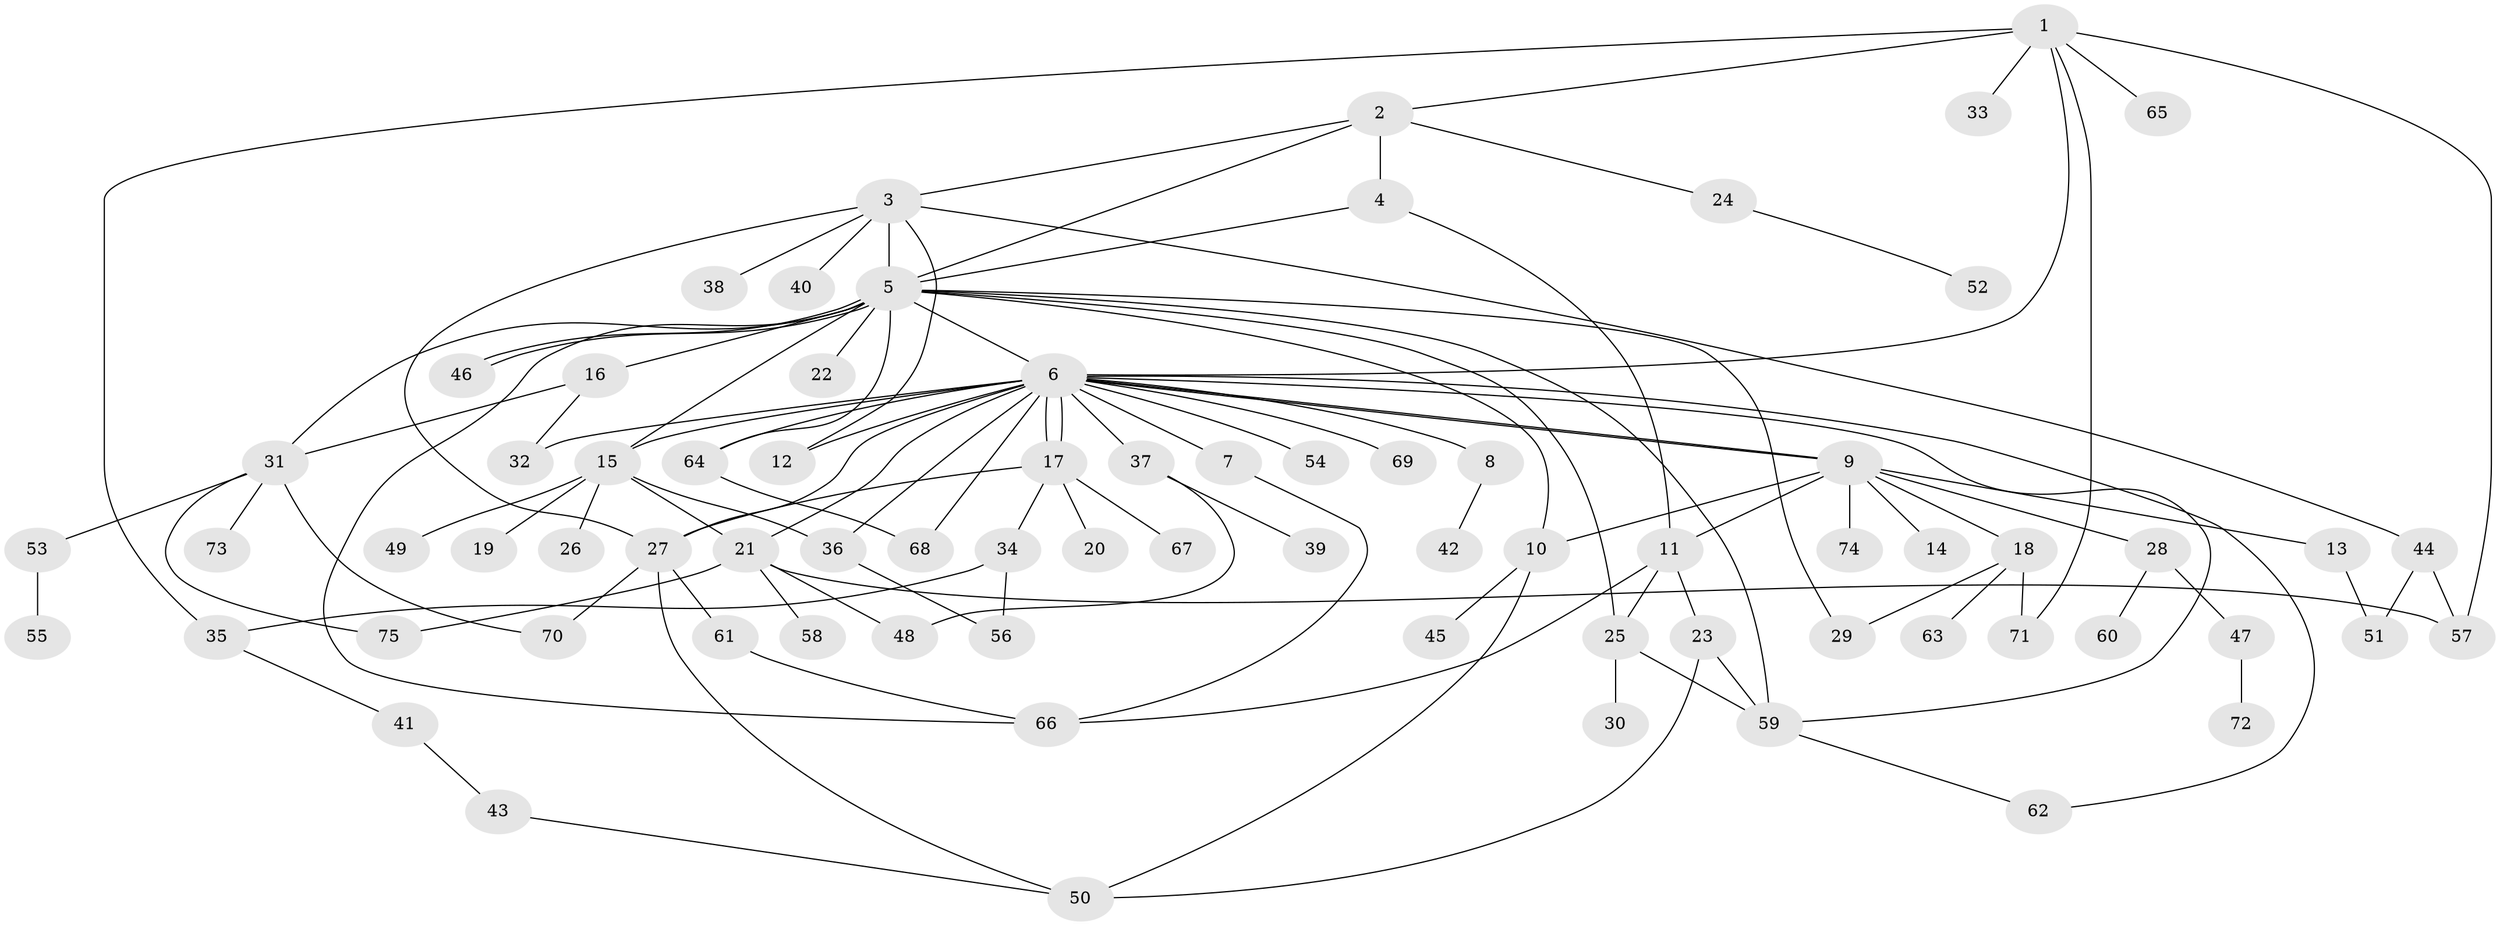 // Generated by graph-tools (version 1.1) at 2025/01/03/09/25 03:01:50]
// undirected, 75 vertices, 113 edges
graph export_dot {
graph [start="1"]
  node [color=gray90,style=filled];
  1;
  2;
  3;
  4;
  5;
  6;
  7;
  8;
  9;
  10;
  11;
  12;
  13;
  14;
  15;
  16;
  17;
  18;
  19;
  20;
  21;
  22;
  23;
  24;
  25;
  26;
  27;
  28;
  29;
  30;
  31;
  32;
  33;
  34;
  35;
  36;
  37;
  38;
  39;
  40;
  41;
  42;
  43;
  44;
  45;
  46;
  47;
  48;
  49;
  50;
  51;
  52;
  53;
  54;
  55;
  56;
  57;
  58;
  59;
  60;
  61;
  62;
  63;
  64;
  65;
  66;
  67;
  68;
  69;
  70;
  71;
  72;
  73;
  74;
  75;
  1 -- 2;
  1 -- 6;
  1 -- 33;
  1 -- 35;
  1 -- 57;
  1 -- 65;
  1 -- 71;
  2 -- 3;
  2 -- 4;
  2 -- 5;
  2 -- 24;
  3 -- 5;
  3 -- 12;
  3 -- 27;
  3 -- 38;
  3 -- 40;
  3 -- 44;
  4 -- 5;
  4 -- 11;
  5 -- 6;
  5 -- 10;
  5 -- 15;
  5 -- 16;
  5 -- 22;
  5 -- 25;
  5 -- 29;
  5 -- 31;
  5 -- 46;
  5 -- 46;
  5 -- 59;
  5 -- 64;
  5 -- 66;
  6 -- 7;
  6 -- 8;
  6 -- 9;
  6 -- 9;
  6 -- 12;
  6 -- 15;
  6 -- 17;
  6 -- 17;
  6 -- 21;
  6 -- 27;
  6 -- 32;
  6 -- 36;
  6 -- 37;
  6 -- 54;
  6 -- 59;
  6 -- 62;
  6 -- 64;
  6 -- 68;
  6 -- 69;
  7 -- 66;
  8 -- 42;
  9 -- 10;
  9 -- 11;
  9 -- 13;
  9 -- 14;
  9 -- 18;
  9 -- 28;
  9 -- 74;
  10 -- 45;
  10 -- 50;
  11 -- 23;
  11 -- 25;
  11 -- 66;
  13 -- 51;
  15 -- 19;
  15 -- 21;
  15 -- 26;
  15 -- 36;
  15 -- 49;
  16 -- 31;
  16 -- 32;
  17 -- 20;
  17 -- 27;
  17 -- 34;
  17 -- 67;
  18 -- 29;
  18 -- 63;
  18 -- 71;
  21 -- 48;
  21 -- 57;
  21 -- 58;
  21 -- 75;
  23 -- 50;
  23 -- 59;
  24 -- 52;
  25 -- 30;
  25 -- 59;
  27 -- 50;
  27 -- 61;
  27 -- 70;
  28 -- 47;
  28 -- 60;
  31 -- 53;
  31 -- 70;
  31 -- 73;
  31 -- 75;
  34 -- 35;
  34 -- 56;
  35 -- 41;
  36 -- 56;
  37 -- 39;
  37 -- 48;
  41 -- 43;
  43 -- 50;
  44 -- 51;
  44 -- 57;
  47 -- 72;
  53 -- 55;
  59 -- 62;
  61 -- 66;
  64 -- 68;
}
